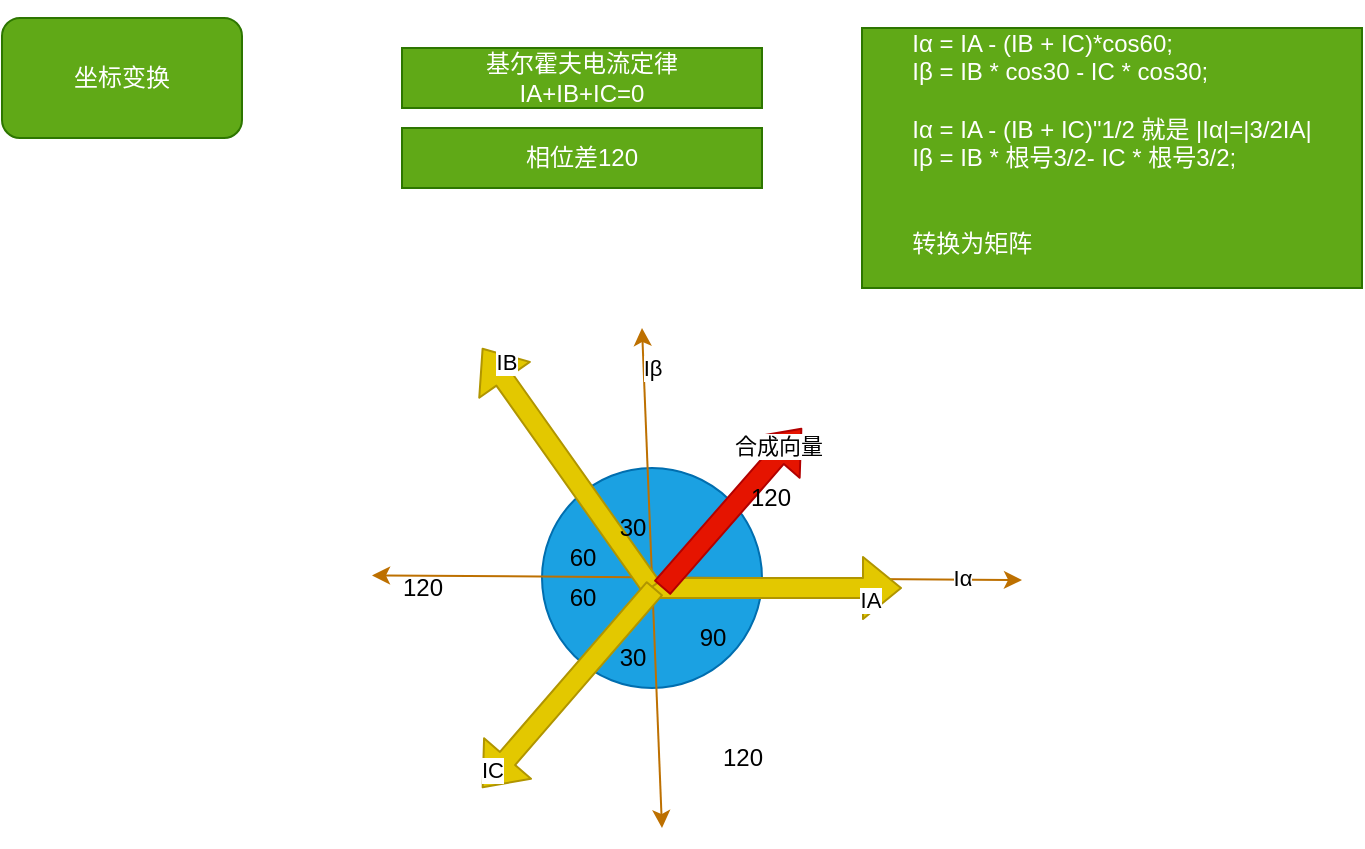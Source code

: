 <mxfile>
    <diagram id="qlJ_CE6AVmLfCX2bwy8E" name="第 1 页">
        <mxGraphModel dx="445" dy="379" grid="1" gridSize="10" guides="1" tooltips="1" connect="1" arrows="1" fold="1" page="1" pageScale="1" pageWidth="827" pageHeight="1169" math="0" shadow="0">
            <root>
                <mxCell id="0"/>
                <mxCell id="1" parent="0"/>
                <mxCell id="2" value="基尔霍夫电流定律&lt;br&gt;IA+IB+IC=0" style="text;html=1;strokeColor=#2D7600;fillColor=#60a917;align=center;verticalAlign=middle;whiteSpace=wrap;rounded=0;fontColor=#ffffff;" parent="1" vertex="1">
                    <mxGeometry x="250" y="150" width="180" height="30" as="geometry"/>
                </mxCell>
                <mxCell id="8" value="相位差120" style="text;html=1;strokeColor=#2D7600;fillColor=#60a917;align=center;verticalAlign=middle;whiteSpace=wrap;rounded=0;fontColor=#ffffff;" parent="1" vertex="1">
                    <mxGeometry x="250" y="190" width="180" height="30" as="geometry"/>
                </mxCell>
                <mxCell id="9" value="&lt;div style=&quot;text-align: left;&quot;&gt;将ABC 分别映射到两相轴&lt;/div&gt;&lt;div style=&quot;text-align: left;&quot;&gt;&lt;span style=&quot;background-color: initial;&quot;&gt;Iα = IA - (IB + IC)*cos60;&lt;/span&gt;&lt;br&gt;&lt;/div&gt;&lt;div style=&quot;text-align: left;&quot;&gt;&lt;span style=&quot;text-align: center;&quot;&gt;Iβ = IB * cos30 - IC * cos30;&lt;/span&gt;&lt;/div&gt;&lt;div style=&quot;text-align: left;&quot;&gt;&lt;span style=&quot;text-align: center;&quot;&gt;&lt;br&gt;&lt;/span&gt;&lt;/div&gt;&lt;div style=&quot;text-align: left;&quot;&gt;&lt;div&gt;&lt;span style=&quot;background-color: initial;&quot;&gt;Iα = IA - (IB + IC)&quot;1/2 就是 |Iα|=|3/2IA|&lt;/span&gt;&lt;br&gt;&lt;/div&gt;&lt;div&gt;&lt;span style=&quot;text-align: center;&quot;&gt;Iβ = IB * 根号3/2- IC * 根号3/2;&lt;/span&gt;&lt;/div&gt;&lt;/div&gt;&lt;div style=&quot;text-align: left;&quot;&gt;&lt;span style=&quot;text-align: center;&quot;&gt;&lt;br&gt;&lt;/span&gt;&lt;/div&gt;&lt;div style=&quot;text-align: left;&quot;&gt;&lt;span style=&quot;text-align: center;&quot;&gt;&lt;br&gt;&lt;/span&gt;&lt;/div&gt;&lt;div style=&quot;text-align: left;&quot;&gt;&lt;span style=&quot;text-align: center;&quot;&gt;转换为矩阵&lt;/span&gt;&lt;/div&gt;&lt;div style=&quot;text-align: left;&quot;&gt;&lt;span style=&quot;text-align: center;&quot;&gt;&lt;br&gt;&lt;/span&gt;&lt;/div&gt;&lt;div style=&quot;text-align: left;&quot;&gt;&lt;br&gt;&lt;/div&gt;" style="text;html=1;strokeColor=#2D7600;fillColor=#60a917;align=center;verticalAlign=middle;whiteSpace=wrap;rounded=0;fontColor=#ffffff;" parent="1" vertex="1">
                    <mxGeometry x="480" y="140" width="250" height="130" as="geometry"/>
                </mxCell>
                <mxCell id="15" value="" style="ellipse;whiteSpace=wrap;html=1;aspect=fixed;fillColor=#1ba1e2;fontColor=#ffffff;strokeColor=#006EAF;" parent="1" vertex="1">
                    <mxGeometry x="320" y="360" width="110" height="110" as="geometry"/>
                </mxCell>
                <mxCell id="16" value="" style="endArrow=classic;startArrow=classic;html=1;fillColor=#f0a30a;strokeColor=#BD7000;" parent="1" edge="1">
                    <mxGeometry width="50" height="50" relative="1" as="geometry">
                        <mxPoint x="235" y="413.69" as="sourcePoint"/>
                        <mxPoint x="560" y="416" as="targetPoint"/>
                    </mxGeometry>
                </mxCell>
                <mxCell id="25" value="Iα" style="edgeLabel;html=1;align=center;verticalAlign=middle;resizable=0;points=[];" parent="16" vertex="1" connectable="0">
                    <mxGeometry x="0.96" y="3" relative="1" as="geometry">
                        <mxPoint x="-24" y="2" as="offset"/>
                    </mxGeometry>
                </mxCell>
                <mxCell id="17" value="" style="endArrow=classic;startArrow=classic;html=1;fillColor=#f0a30a;strokeColor=#BD7000;" parent="1" edge="1">
                    <mxGeometry width="50" height="50" relative="1" as="geometry">
                        <mxPoint x="370" y="290" as="sourcePoint"/>
                        <mxPoint x="380" y="540" as="targetPoint"/>
                    </mxGeometry>
                </mxCell>
                <mxCell id="26" value="Iβ" style="edgeLabel;html=1;align=center;verticalAlign=middle;resizable=0;points=[];" parent="17" vertex="1" connectable="0">
                    <mxGeometry x="-0.964" y="-2" relative="1" as="geometry">
                        <mxPoint x="7" y="15" as="offset"/>
                    </mxGeometry>
                </mxCell>
                <mxCell id="18" value="" style="shape=flexArrow;endArrow=classic;html=1;fillColor=#e3c800;strokeColor=#B09500;" parent="1" edge="1">
                    <mxGeometry width="50" height="50" relative="1" as="geometry">
                        <mxPoint x="370" y="420" as="sourcePoint"/>
                        <mxPoint x="500" y="420" as="targetPoint"/>
                    </mxGeometry>
                </mxCell>
                <mxCell id="22" value="IA" style="edgeLabel;html=1;align=center;verticalAlign=middle;resizable=0;points=[];" parent="18" vertex="1" connectable="0">
                    <mxGeometry x="0.757" y="-6" relative="1" as="geometry">
                        <mxPoint as="offset"/>
                    </mxGeometry>
                </mxCell>
                <mxCell id="19" value="" style="shape=flexArrow;endArrow=classic;html=1;fillColor=#e3c800;strokeColor=#B09500;" parent="1" edge="1">
                    <mxGeometry width="50" height="50" relative="1" as="geometry">
                        <mxPoint x="375" y="420" as="sourcePoint"/>
                        <mxPoint x="290" y="300" as="targetPoint"/>
                    </mxGeometry>
                </mxCell>
                <mxCell id="21" value="IB" style="edgeLabel;html=1;align=center;verticalAlign=middle;resizable=0;points=[];" parent="19" vertex="1" connectable="0">
                    <mxGeometry x="0.835" y="-6" relative="1" as="geometry">
                        <mxPoint as="offset"/>
                    </mxGeometry>
                </mxCell>
                <mxCell id="20" value="" style="shape=flexArrow;endArrow=classic;html=1;fillColor=#e3c800;strokeColor=#B09500;" parent="1" edge="1">
                    <mxGeometry width="50" height="50" relative="1" as="geometry">
                        <mxPoint x="376.5" y="420" as="sourcePoint"/>
                        <mxPoint x="290" y="520" as="targetPoint"/>
                    </mxGeometry>
                </mxCell>
                <mxCell id="23" value="IC" style="edgeLabel;html=1;align=center;verticalAlign=middle;resizable=0;points=[];" parent="20" vertex="1" connectable="0">
                    <mxGeometry x="0.845" y="-3" relative="1" as="geometry">
                        <mxPoint as="offset"/>
                    </mxGeometry>
                </mxCell>
                <mxCell id="27" value="" style="shape=flexArrow;endArrow=classic;html=1;fillColor=#e51400;strokeColor=#B20000;" parent="1" edge="1">
                    <mxGeometry width="50" height="50" relative="1" as="geometry">
                        <mxPoint x="380" y="420" as="sourcePoint"/>
                        <mxPoint x="450" y="340" as="targetPoint"/>
                    </mxGeometry>
                </mxCell>
                <mxCell id="29" value="合成向量" style="edgeLabel;html=1;align=center;verticalAlign=middle;resizable=0;points=[];" parent="27" vertex="1" connectable="0">
                    <mxGeometry x="0.719" y="3" relative="1" as="geometry">
                        <mxPoint as="offset"/>
                    </mxGeometry>
                </mxCell>
                <mxCell id="31" value="30" style="text;html=1;align=center;verticalAlign=middle;resizable=0;points=[];autosize=1;strokeColor=none;fillColor=none;" parent="1" vertex="1">
                    <mxGeometry x="345" y="375" width="40" height="30" as="geometry"/>
                </mxCell>
                <mxCell id="33" value="90" style="text;html=1;align=center;verticalAlign=middle;resizable=0;points=[];autosize=1;strokeColor=none;fillColor=none;" parent="1" vertex="1">
                    <mxGeometry x="385" y="430" width="40" height="30" as="geometry"/>
                </mxCell>
                <mxCell id="34" value="60" style="text;html=1;align=center;verticalAlign=middle;resizable=0;points=[];autosize=1;strokeColor=none;fillColor=none;" parent="1" vertex="1">
                    <mxGeometry x="320" y="390" width="40" height="30" as="geometry"/>
                </mxCell>
                <mxCell id="35" value="30" style="text;html=1;align=center;verticalAlign=middle;resizable=0;points=[];autosize=1;strokeColor=none;fillColor=none;" parent="1" vertex="1">
                    <mxGeometry x="345" y="440" width="40" height="30" as="geometry"/>
                </mxCell>
                <mxCell id="36" value="60" style="text;html=1;align=center;verticalAlign=middle;resizable=0;points=[];autosize=1;strokeColor=none;fillColor=none;" parent="1" vertex="1">
                    <mxGeometry x="320" y="410" width="40" height="30" as="geometry"/>
                </mxCell>
                <mxCell id="37" value="120" style="text;html=1;align=center;verticalAlign=middle;resizable=0;points=[];autosize=1;strokeColor=none;fillColor=none;" parent="1" vertex="1">
                    <mxGeometry x="400" y="490" width="40" height="30" as="geometry"/>
                </mxCell>
                <mxCell id="38" value="120" style="text;html=1;align=center;verticalAlign=middle;resizable=0;points=[];autosize=1;strokeColor=none;fillColor=none;" parent="1" vertex="1">
                    <mxGeometry x="240" y="405" width="40" height="30" as="geometry"/>
                </mxCell>
                <mxCell id="39" value="120" style="text;html=1;align=center;verticalAlign=middle;resizable=0;points=[];autosize=1;strokeColor=none;fillColor=none;" parent="1" vertex="1">
                    <mxGeometry x="414" y="360" width="40" height="30" as="geometry"/>
                </mxCell>
                <mxCell id="40" value="坐标变换" style="rounded=1;whiteSpace=wrap;html=1;fillColor=#60a917;fontColor=#ffffff;strokeColor=#2D7600;" vertex="1" parent="1">
                    <mxGeometry x="50" y="135" width="120" height="60" as="geometry"/>
                </mxCell>
            </root>
        </mxGraphModel>
    </diagram>
</mxfile>